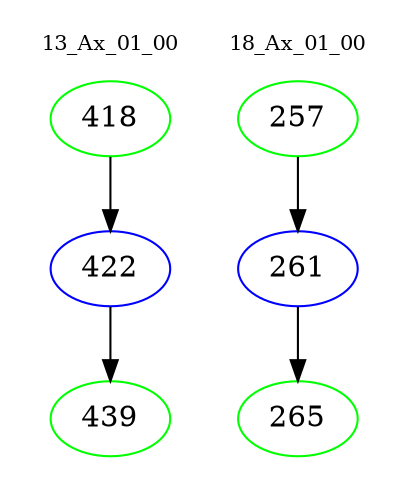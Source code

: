 digraph{
subgraph cluster_0 {
color = white
label = "13_Ax_01_00";
fontsize=10;
T0_418 [label="418", color="green"]
T0_418 -> T0_422 [color="black"]
T0_422 [label="422", color="blue"]
T0_422 -> T0_439 [color="black"]
T0_439 [label="439", color="green"]
}
subgraph cluster_1 {
color = white
label = "18_Ax_01_00";
fontsize=10;
T1_257 [label="257", color="green"]
T1_257 -> T1_261 [color="black"]
T1_261 [label="261", color="blue"]
T1_261 -> T1_265 [color="black"]
T1_265 [label="265", color="green"]
}
}
